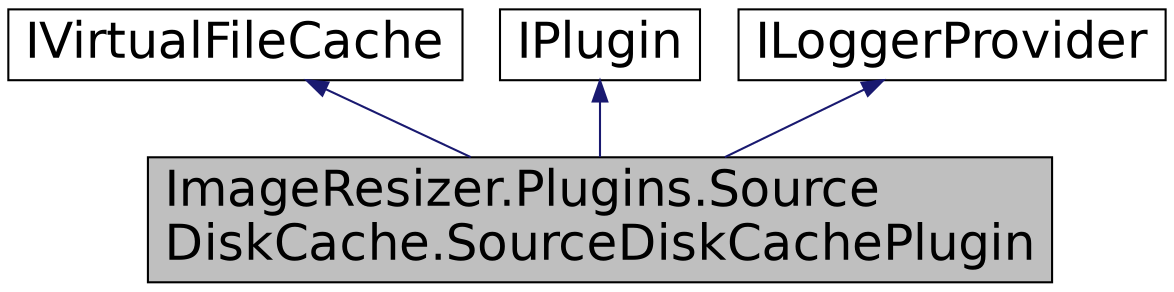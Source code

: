 digraph "ImageResizer.Plugins.SourceDiskCache.SourceDiskCachePlugin"
{
  edge [fontname="Helvetica",fontsize="24",labelfontname="Helvetica",labelfontsize="24"];
  node [fontname="Helvetica",fontsize="24",shape=record];
  Node1 [label="ImageResizer.Plugins.Source\lDiskCache.SourceDiskCachePlugin",height=0.2,width=0.4,color="black", fillcolor="grey75", style="filled" fontcolor="black"];
  Node2 -> Node1 [dir="back",color="midnightblue",fontsize="24",style="solid",fontname="Helvetica"];
  Node2 [label="IVirtualFileCache",height=0.2,width=0.4,color="black", fillcolor="white", style="filled",URL="$interface_image_resizer_1_1_plugins_1_1_i_virtual_file_cache.html",tooltip="Implement this if you are caching files provided by a virtual image provider (For example..."];
  Node3 -> Node1 [dir="back",color="midnightblue",fontsize="24",style="solid",fontname="Helvetica"];
  Node3 [label="IPlugin",height=0.2,width=0.4,color="black", fillcolor="white", style="filled",URL="$interface_image_resizer_1_1_plugins_1_1_i_plugin.html",tooltip="All plugins must implement this. Enables web.config addition and removal. "];
  Node4 -> Node1 [dir="back",color="midnightblue",fontsize="24",style="solid",fontname="Helvetica"];
  Node4 [label="ILoggerProvider",height=0.2,width=0.4,color="black", fillcolor="white", style="filled",URL="$interface_image_resizer_1_1_configuration_1_1_logging_1_1_i_logger_provider.html"];
}
